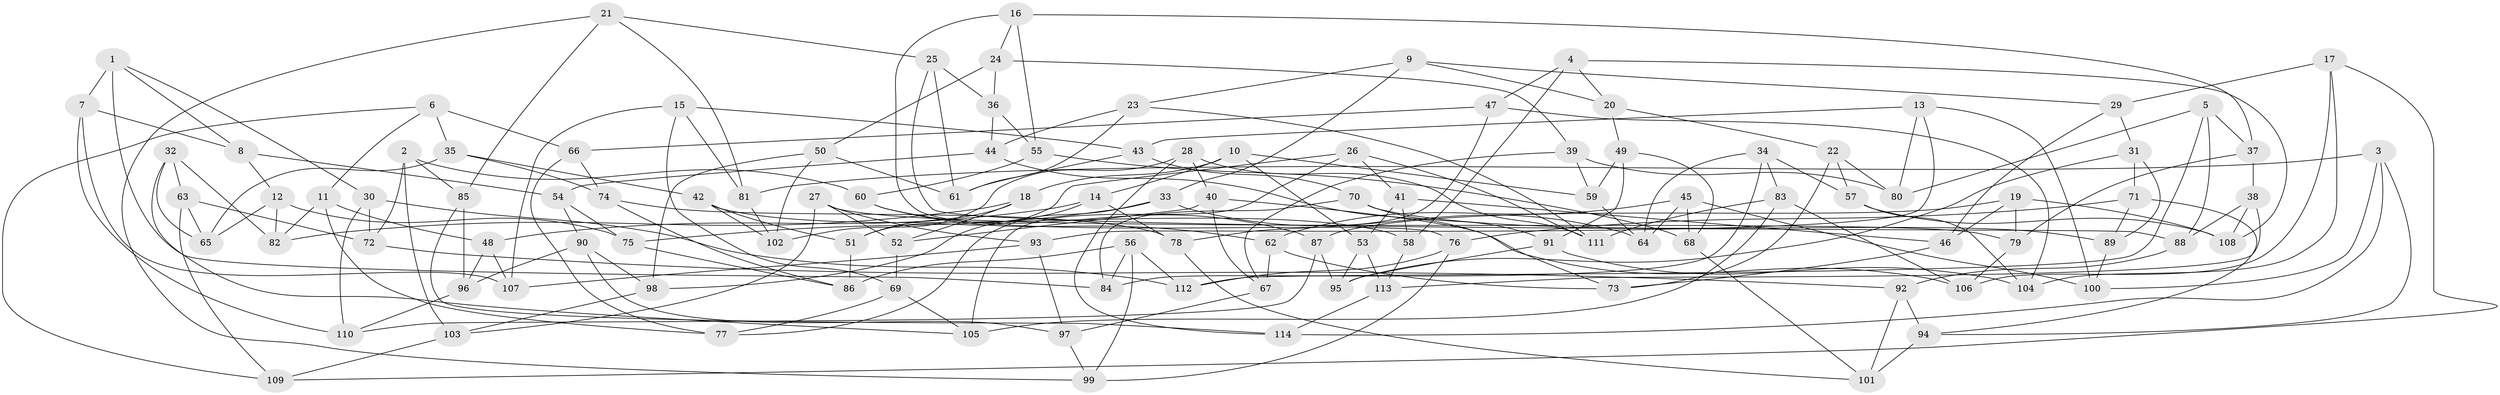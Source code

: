 // Generated by graph-tools (version 1.1) at 2025/11/02/27/25 16:11:48]
// undirected, 114 vertices, 228 edges
graph export_dot {
graph [start="1"]
  node [color=gray90,style=filled];
  1;
  2;
  3;
  4;
  5;
  6;
  7;
  8;
  9;
  10;
  11;
  12;
  13;
  14;
  15;
  16;
  17;
  18;
  19;
  20;
  21;
  22;
  23;
  24;
  25;
  26;
  27;
  28;
  29;
  30;
  31;
  32;
  33;
  34;
  35;
  36;
  37;
  38;
  39;
  40;
  41;
  42;
  43;
  44;
  45;
  46;
  47;
  48;
  49;
  50;
  51;
  52;
  53;
  54;
  55;
  56;
  57;
  58;
  59;
  60;
  61;
  62;
  63;
  64;
  65;
  66;
  67;
  68;
  69;
  70;
  71;
  72;
  73;
  74;
  75;
  76;
  77;
  78;
  79;
  80;
  81;
  82;
  83;
  84;
  85;
  86;
  87;
  88;
  89;
  90;
  91;
  92;
  93;
  94;
  95;
  96;
  97;
  98;
  99;
  100;
  101;
  102;
  103;
  104;
  105;
  106;
  107;
  108;
  109;
  110;
  111;
  112;
  113;
  114;
  1 -- 84;
  1 -- 30;
  1 -- 8;
  1 -- 7;
  2 -- 60;
  2 -- 103;
  2 -- 85;
  2 -- 72;
  3 -- 94;
  3 -- 81;
  3 -- 114;
  3 -- 100;
  4 -- 20;
  4 -- 58;
  4 -- 108;
  4 -- 47;
  5 -- 88;
  5 -- 37;
  5 -- 80;
  5 -- 112;
  6 -- 66;
  6 -- 35;
  6 -- 109;
  6 -- 11;
  7 -- 107;
  7 -- 8;
  7 -- 110;
  8 -- 12;
  8 -- 54;
  9 -- 20;
  9 -- 33;
  9 -- 23;
  9 -- 29;
  10 -- 14;
  10 -- 59;
  10 -- 18;
  10 -- 53;
  11 -- 82;
  11 -- 77;
  11 -- 48;
  12 -- 75;
  12 -- 65;
  12 -- 82;
  13 -- 43;
  13 -- 80;
  13 -- 100;
  13 -- 93;
  14 -- 98;
  14 -- 78;
  14 -- 48;
  15 -- 81;
  15 -- 107;
  15 -- 69;
  15 -- 43;
  16 -- 37;
  16 -- 76;
  16 -- 55;
  16 -- 24;
  17 -- 106;
  17 -- 29;
  17 -- 109;
  17 -- 104;
  18 -- 51;
  18 -- 82;
  18 -- 52;
  19 -- 108;
  19 -- 87;
  19 -- 46;
  19 -- 79;
  20 -- 22;
  20 -- 49;
  21 -- 25;
  21 -- 99;
  21 -- 81;
  21 -- 85;
  22 -- 80;
  22 -- 57;
  22 -- 73;
  23 -- 44;
  23 -- 61;
  23 -- 111;
  24 -- 36;
  24 -- 39;
  24 -- 50;
  25 -- 36;
  25 -- 61;
  25 -- 88;
  26 -- 105;
  26 -- 111;
  26 -- 41;
  26 -- 51;
  27 -- 103;
  27 -- 79;
  27 -- 52;
  27 -- 93;
  28 -- 40;
  28 -- 111;
  28 -- 114;
  28 -- 102;
  29 -- 31;
  29 -- 46;
  30 -- 72;
  30 -- 112;
  30 -- 110;
  31 -- 95;
  31 -- 71;
  31 -- 89;
  32 -- 82;
  32 -- 63;
  32 -- 105;
  32 -- 65;
  33 -- 77;
  33 -- 75;
  33 -- 64;
  34 -- 83;
  34 -- 64;
  34 -- 57;
  34 -- 84;
  35 -- 74;
  35 -- 65;
  35 -- 42;
  36 -- 55;
  36 -- 44;
  37 -- 38;
  37 -- 79;
  38 -- 108;
  38 -- 113;
  38 -- 88;
  39 -- 59;
  39 -- 80;
  39 -- 67;
  40 -- 106;
  40 -- 52;
  40 -- 67;
  41 -- 46;
  41 -- 58;
  41 -- 53;
  42 -- 58;
  42 -- 102;
  42 -- 51;
  43 -- 61;
  43 -- 70;
  44 -- 54;
  44 -- 73;
  45 -- 64;
  45 -- 68;
  45 -- 62;
  45 -- 100;
  46 -- 73;
  47 -- 78;
  47 -- 104;
  47 -- 66;
  48 -- 107;
  48 -- 96;
  49 -- 59;
  49 -- 91;
  49 -- 68;
  50 -- 98;
  50 -- 102;
  50 -- 61;
  51 -- 86;
  52 -- 69;
  53 -- 113;
  53 -- 95;
  54 -- 90;
  54 -- 75;
  55 -- 68;
  55 -- 60;
  56 -- 99;
  56 -- 112;
  56 -- 84;
  56 -- 86;
  57 -- 108;
  57 -- 104;
  58 -- 113;
  59 -- 64;
  60 -- 87;
  60 -- 62;
  62 -- 67;
  62 -- 73;
  63 -- 72;
  63 -- 65;
  63 -- 109;
  66 -- 77;
  66 -- 74;
  67 -- 97;
  68 -- 101;
  69 -- 77;
  69 -- 105;
  70 -- 84;
  70 -- 91;
  70 -- 89;
  71 -- 76;
  71 -- 94;
  71 -- 89;
  72 -- 92;
  74 -- 78;
  74 -- 86;
  75 -- 86;
  76 -- 112;
  76 -- 99;
  78 -- 101;
  79 -- 106;
  81 -- 102;
  83 -- 106;
  83 -- 105;
  83 -- 111;
  85 -- 114;
  85 -- 96;
  87 -- 95;
  87 -- 110;
  88 -- 92;
  89 -- 100;
  90 -- 96;
  90 -- 97;
  90 -- 98;
  91 -- 104;
  91 -- 95;
  92 -- 94;
  92 -- 101;
  93 -- 97;
  93 -- 107;
  94 -- 101;
  96 -- 110;
  97 -- 99;
  98 -- 103;
  103 -- 109;
  113 -- 114;
}
